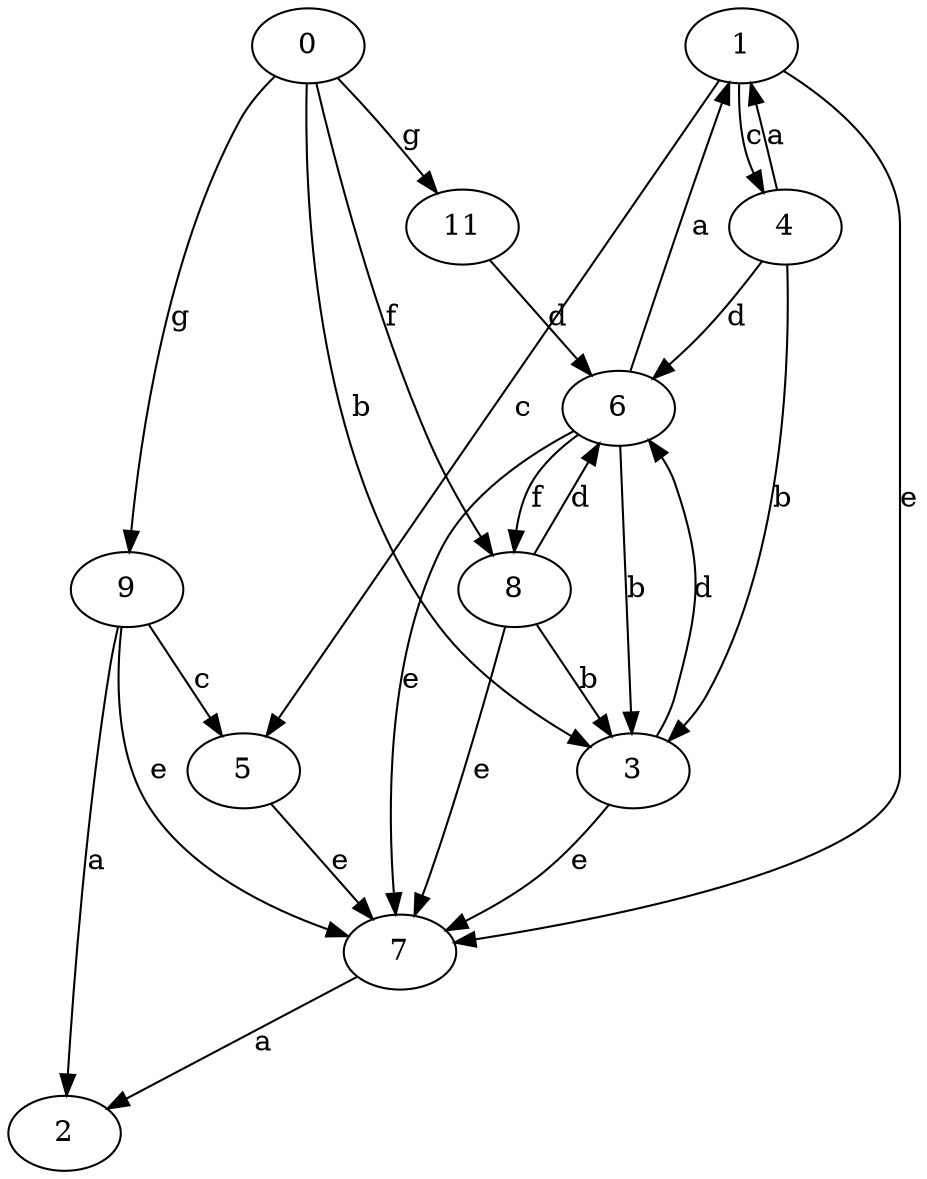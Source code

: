 strict digraph  {
1;
2;
3;
4;
0;
5;
6;
7;
8;
9;
11;
1 -> 4  [label=c];
1 -> 5  [label=c];
1 -> 7  [label=e];
3 -> 6  [label=d];
3 -> 7  [label=e];
4 -> 1  [label=a];
4 -> 3  [label=b];
4 -> 6  [label=d];
0 -> 3  [label=b];
0 -> 8  [label=f];
0 -> 9  [label=g];
0 -> 11  [label=g];
5 -> 7  [label=e];
6 -> 1  [label=a];
6 -> 3  [label=b];
6 -> 7  [label=e];
6 -> 8  [label=f];
7 -> 2  [label=a];
8 -> 3  [label=b];
8 -> 6  [label=d];
8 -> 7  [label=e];
9 -> 2  [label=a];
9 -> 5  [label=c];
9 -> 7  [label=e];
11 -> 6  [label=d];
}
